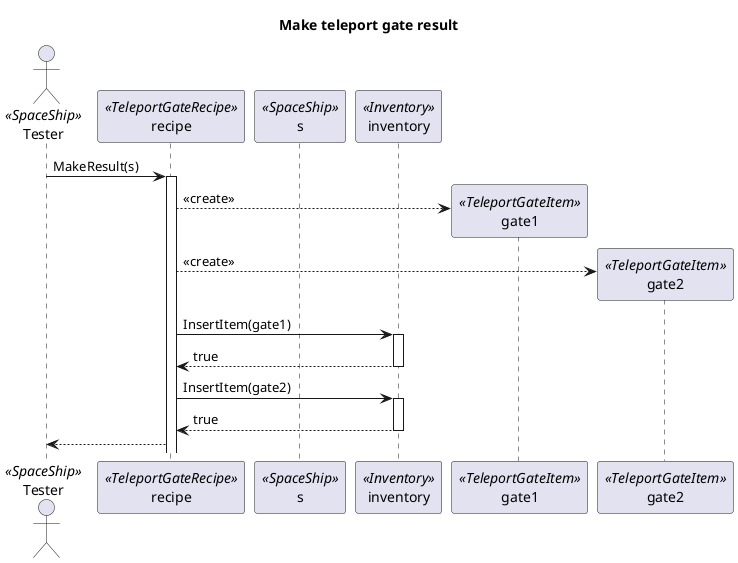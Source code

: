@startuml
actor Tester as Tester<<SpaceShip>>
participant recipe as recipe <<TeleportGateRecipe>>
participant s as s <<SpaceShip>>
participant inventory as inventory <<Inventory>>
participant gate1 as gate1 <<TeleportGateItem>>
participant gate2 as gate2 <<TeleportGateItem>>

title Make teleport gate result
Tester-> recipe++: MakeResult(s)

create gate1
recipe --> gate1: <<create>>
create gate2
recipe --> gate2: <<create>>

recipe -> inventory++: InsertItem(gate1)
inventory --> recipe--: true
recipe -> inventory++: InsertItem(gate2)
inventory --> recipe--: true

recipe --> Tester: 

 

@enduml